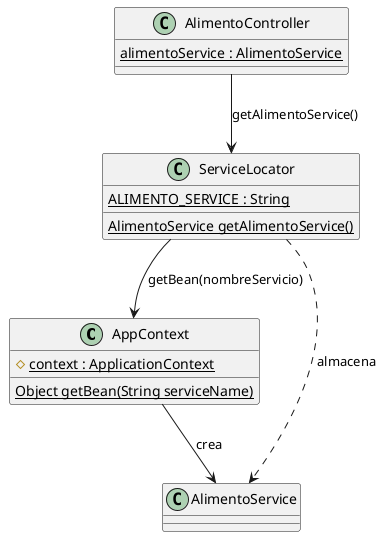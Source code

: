 @startuml


class AppContext {
	{static} #context : ApplicationContext
	
	{static}Object getBean(String serviceName) 
}

class ServiceLocator {
	{static} ALIMENTO_SERVICE : String
	
	{static} AlimentoService getAlimentoService()
}

class AlimentoService {

}

class AlimentoController {
	{static} alimentoService : AlimentoService
}




AlimentoController --> ServiceLocator : getAlimentoService()

ServiceLocator ..> AlimentoService : almacena

ServiceLocator --> AppContext : getBean(nombreServicio)

AppContext --> AlimentoService : crea


@enduml